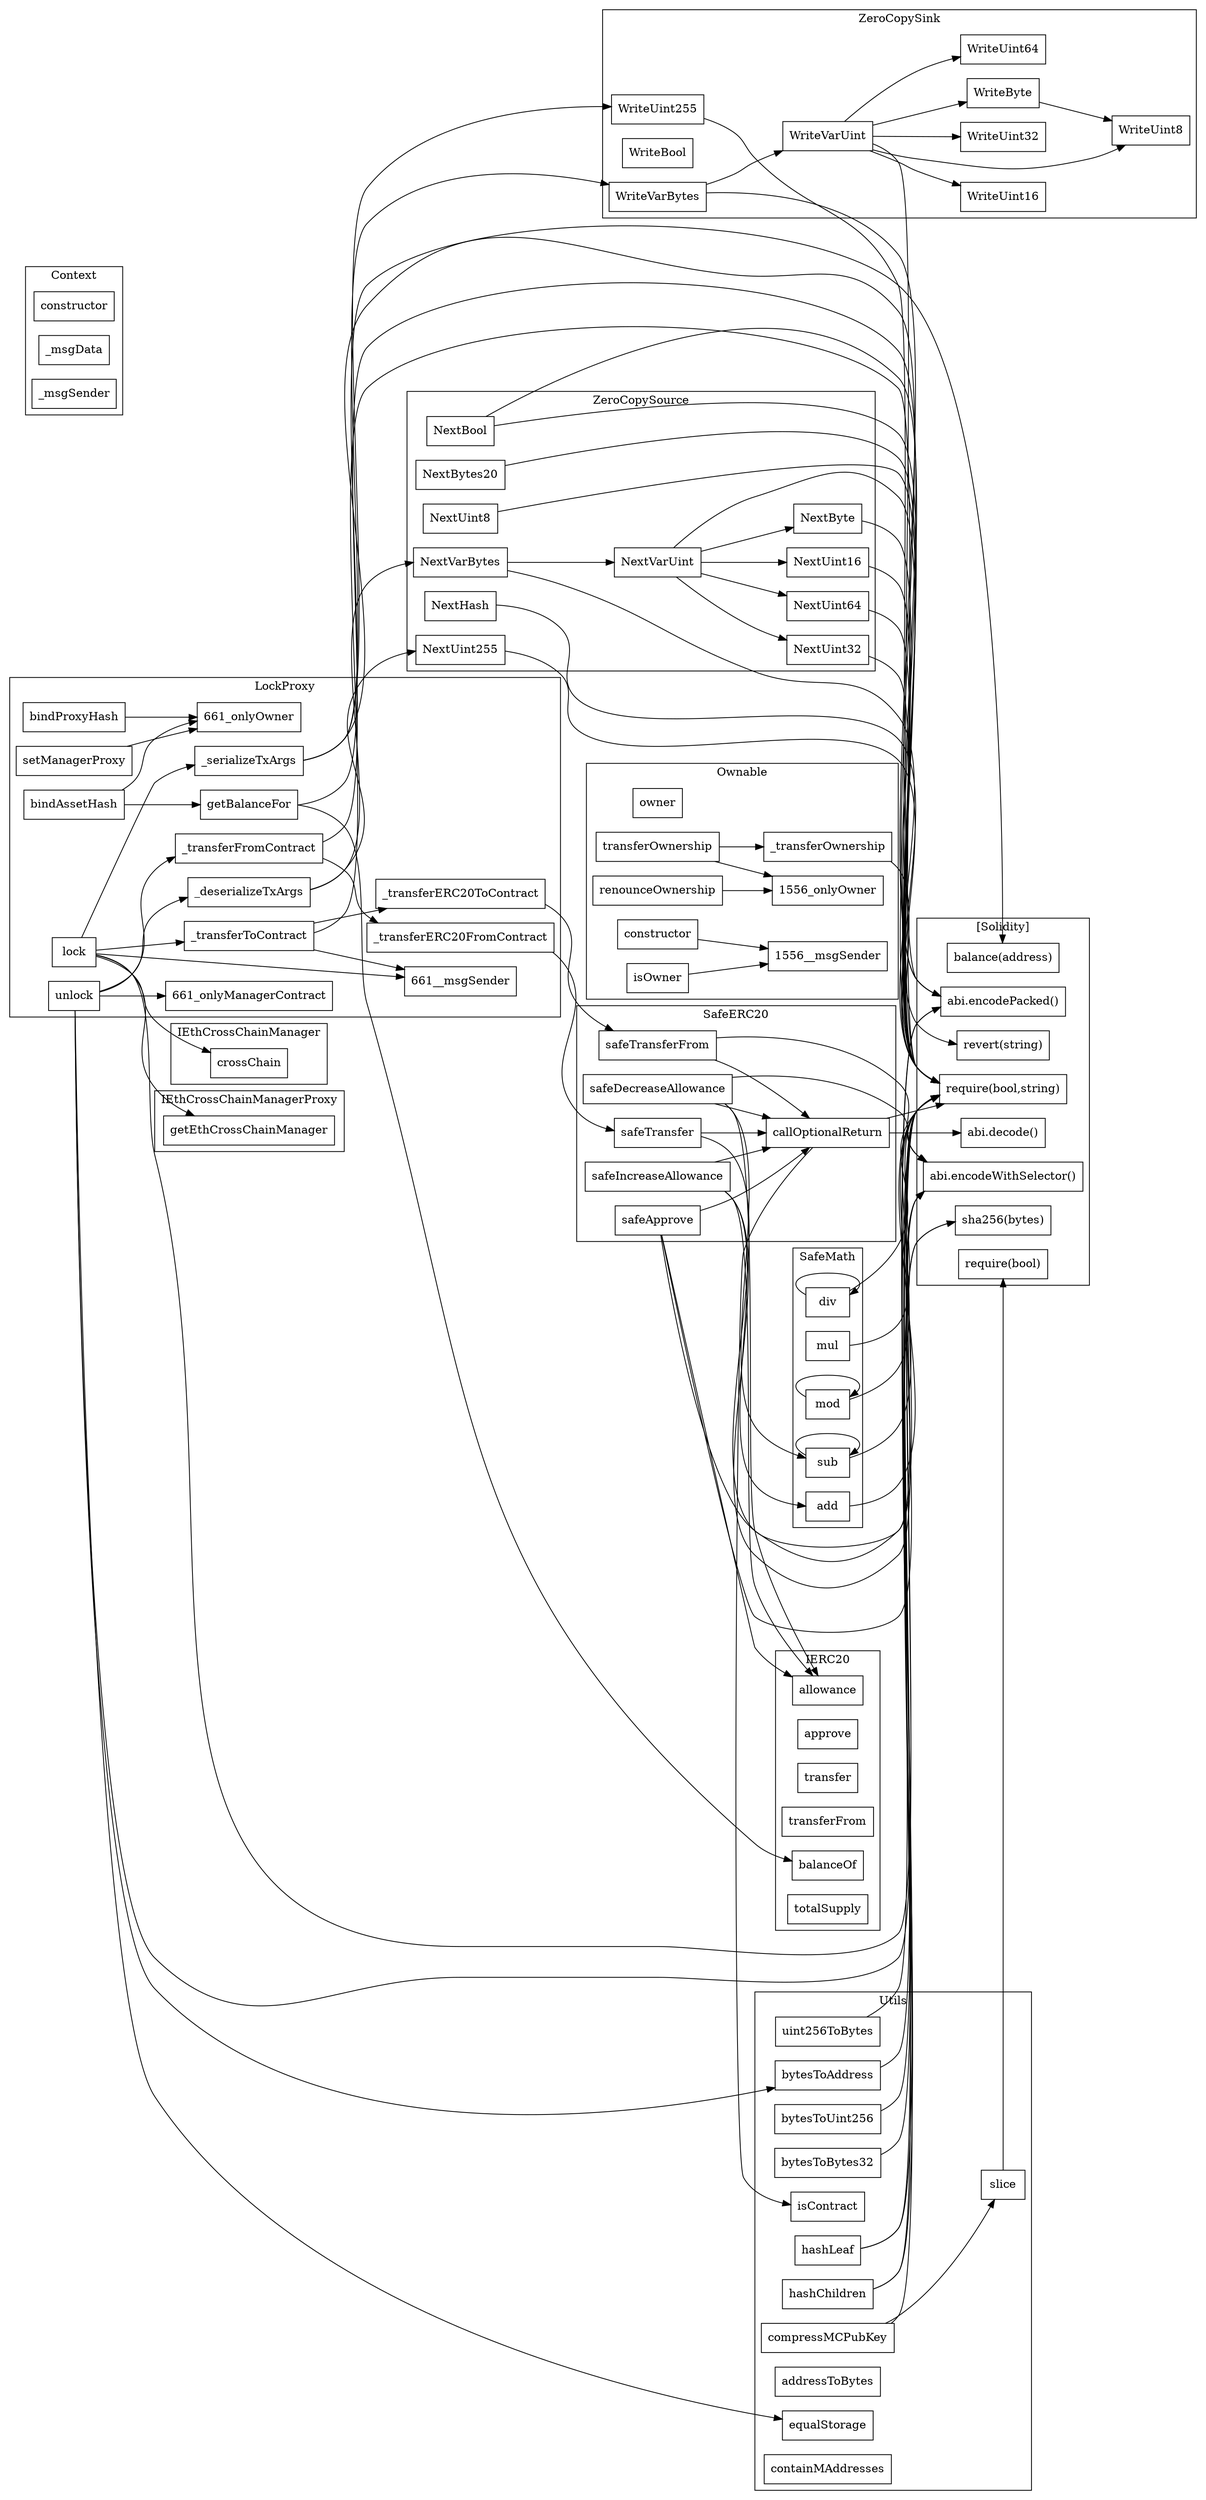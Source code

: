 strict digraph {
rankdir="LR"
node [shape=box]
subgraph cluster_2305_SafeMath {
label = "SafeMath"
"2305_sub" [label="sub"]
"2305_div" [label="div"]
"2305_mul" [label="mul"]
"2305_mod" [label="mod"]
"2305_add" [label="add"]
"2305_div" -> "2305_div"
"2305_sub" -> "2305_sub"
"2305_mod" -> "2305_mod"
}subgraph cluster_677_IEthCrossChainManager {
label = "IEthCrossChainManager"
"677_crossChain" [label="crossChain"]
}subgraph cluster_2118_Context {
label = "Context"
"2118_constructor" [label="constructor"]
"2118__msgData" [label="_msgData"]
"2118__msgSender" [label="_msgSender"]
}subgraph cluster_2374_IERC20 {
label = "IERC20"
"2374_balanceOf" [label="balanceOf"]
"2374_approve" [label="approve"]
"2374_transfer" [label="transfer"]
"2374_transferFrom" [label="transferFrom"]
"2374_allowance" [label="allowance"]
"2374_totalSupply" [label="totalSupply"]
}subgraph cluster_2091_Utils {
label = "Utils"
"2091_bytesToAddress" [label="bytesToAddress"]
"2091_isContract" [label="isContract"]
"2091_hashChildren" [label="hashChildren"]
"2091_compressMCPubKey" [label="compressMCPubKey"]
"2091_equalStorage" [label="equalStorage"]
"2091_bytesToBytes32" [label="bytesToBytes32"]
"2091_uint256ToBytes" [label="uint256ToBytes"]
"2091_hashLeaf" [label="hashLeaf"]
"2091_addressToBytes" [label="addressToBytes"]
"2091_slice" [label="slice"]
"2091_bytesToUint256" [label="bytesToUint256"]
"2091_containMAddresses" [label="containMAddresses"]
"2091_compressMCPubKey" -> "2091_slice"
}subgraph cluster_685_IEthCrossChainManagerProxy {
label = "IEthCrossChainManagerProxy"
"685_getEthCrossChainManager" [label="getEthCrossChainManager"]
}subgraph cluster_1773_SafeERC20 {
label = "SafeERC20"
"1773_safeIncreaseAllowance" [label="safeIncreaseAllowance"]
"1773_safeTransfer" [label="safeTransfer"]
"1773_callOptionalReturn" [label="callOptionalReturn"]
"1773_safeDecreaseAllowance" [label="safeDecreaseAllowance"]
"1773_safeTransferFrom" [label="safeTransferFrom"]
"1773_safeApprove" [label="safeApprove"]
"1773_safeDecreaseAllowance" -> "1773_callOptionalReturn"
"1773_safeApprove" -> "1773_callOptionalReturn"
"1773_safeTransfer" -> "1773_callOptionalReturn"
"1773_safeTransferFrom" -> "1773_callOptionalReturn"
"1773_safeIncreaseAllowance" -> "1773_callOptionalReturn"
}subgraph cluster_882_ZeroCopySink {
label = "ZeroCopySink"
"882_WriteVarBytes" [label="WriteVarBytes"]
"882_WriteByte" [label="WriteByte"]
"882_WriteUint64" [label="WriteUint64"]
"882_WriteBool" [label="WriteBool"]
"882_WriteUint16" [label="WriteUint16"]
"882_WriteVarUint" [label="WriteVarUint"]
"882_WriteUint8" [label="WriteUint8"]
"882_WriteUint255" [label="WriteUint255"]
"882_WriteUint32" [label="WriteUint32"]
"882_WriteByte" -> "882_WriteUint8"
"882_WriteVarUint" -> "882_WriteUint16"
"882_WriteVarUint" -> "882_WriteByte"
"882_WriteVarBytes" -> "882_WriteVarUint"
"882_WriteVarUint" -> "882_WriteUint64"
"882_WriteVarUint" -> "882_WriteUint32"
"882_WriteVarUint" -> "882_WriteUint8"
}subgraph cluster_1556_Ownable {
label = "Ownable"
"1556_owner" [label="owner"]
"1556_transferOwnership" [label="transferOwnership"]
"1556_constructor" [label="constructor"]
"1556__transferOwnership" [label="_transferOwnership"]
"1556_renounceOwnership" [label="renounceOwnership"]
"1556_isOwner" [label="isOwner"]
"1556_transferOwnership" -> "1556_onlyOwner"
"1556_constructor" -> "1556__msgSender"
"1556_transferOwnership" -> "1556__transferOwnership"
"1556_isOwner" -> "1556__msgSender"
"1556_renounceOwnership" -> "1556_onlyOwner"
}subgraph cluster_661_LockProxy {
label = "LockProxy"
"661_bindAssetHash" [label="bindAssetHash"]
"661_lock" [label="lock"]
"661_setManagerProxy" [label="setManagerProxy"]
"661__deserializeTxArgs" [label="_deserializeTxArgs"]
"661__transferERC20ToContract" [label="_transferERC20ToContract"]
"661_unlock" [label="unlock"]
"661_getBalanceFor" [label="getBalanceFor"]
"661__transferERC20FromContract" [label="_transferERC20FromContract"]
"661__transferFromContract" [label="_transferFromContract"]
"661_bindProxyHash" [label="bindProxyHash"]
"661__transferToContract" [label="_transferToContract"]
"661__serializeTxArgs" [label="_serializeTxArgs"]
"661_lock" -> "661__msgSender"
"661__transferToContract" -> "661__msgSender"
"661_unlock" -> "661__deserializeTxArgs"
"661_lock" -> "661__serializeTxArgs"
"661__transferToContract" -> "661__transferERC20ToContract"
"661__transferFromContract" -> "661__transferERC20FromContract"
"661_bindAssetHash" -> "661_getBalanceFor"
"661_lock" -> "661__transferToContract"
"661_bindProxyHash" -> "661_onlyOwner"
"661_setManagerProxy" -> "661_onlyOwner"
"661_unlock" -> "661_onlyManagerContract"
"661_unlock" -> "661__transferFromContract"
"661_bindAssetHash" -> "661_onlyOwner"
}subgraph cluster_1438_ZeroCopySource {
label = "ZeroCopySource"
"1438_NextUint64" [label="NextUint64"]
"1438_NextBytes20" [label="NextBytes20"]
"1438_NextUint16" [label="NextUint16"]
"1438_NextUint8" [label="NextUint8"]
"1438_NextByte" [label="NextByte"]
"1438_NextUint32" [label="NextUint32"]
"1438_NextBool" [label="NextBool"]
"1438_NextVarBytes" [label="NextVarBytes"]
"1438_NextHash" [label="NextHash"]
"1438_NextUint255" [label="NextUint255"]
"1438_NextVarUint" [label="NextVarUint"]
"1438_NextVarUint" -> "1438_NextUint16"
"1438_NextVarUint" -> "1438_NextUint64"
"1438_NextVarUint" -> "1438_NextUint32"
"1438_NextVarUint" -> "1438_NextByte"
"1438_NextVarBytes" -> "1438_NextVarUint"
}subgraph cluster_solidity {
label = "[Solidity]"
"sha256(bytes)" 
"revert(string)" 
"balance(address)" 
"abi.encodePacked()" 
"require(bool)" 
"require(bool,string)" 
"abi.encodeWithSelector()" 
"abi.decode()" 
"2091_uint256ToBytes" -> "require(bool,string)"
"1773_safeApprove" -> "require(bool,string)"
"2091_slice" -> "require(bool)"
"1438_NextUint32" -> "require(bool,string)"
"1773_callOptionalReturn" -> "abi.decode()"
"2091_hashLeaf" -> "abi.encodePacked()"
"2091_hashChildren" -> "sha256(bytes)"
"661__transferFromContract" -> "require(bool,string)"
"1438_NextUint255" -> "require(bool,string)"
"2091_bytesToAddress" -> "require(bool,string)"
"2091_bytesToBytes32" -> "require(bool,string)"
"2091_hashLeaf" -> "sha256(bytes)"
"1438_NextBool" -> "revert(string)"
"661__transferToContract" -> "require(bool,string)"
"1438_NextUint64" -> "require(bool,string)"
"1438_NextBytes20" -> "require(bool,string)"
"661__serializeTxArgs" -> "abi.encodePacked()"
"1438_NextBool" -> "require(bool,string)"
"1438_NextUint8" -> "require(bool,string)"
"1438_NextUint16" -> "require(bool,string)"
"1438_NextVarUint" -> "require(bool,string)"
"1773_safeApprove" -> "abi.encodeWithSelector()"
"2305_div" -> "require(bool,string)"
"2305_add" -> "require(bool,string)"
"2091_hashChildren" -> "abi.encodePacked()"
"1556__transferOwnership" -> "require(bool,string)"
"2305_sub" -> "require(bool,string)"
"1773_safeTransfer" -> "abi.encodeWithSelector()"
"1773_safeTransferFrom" -> "abi.encodeWithSelector()"
"1773_safeIncreaseAllowance" -> "abi.encodeWithSelector()"
"2091_bytesToUint256" -> "require(bool,string)"
"661_lock" -> "require(bool,string)"
"2091_compressMCPubKey" -> "require(bool,string)"
"661_unlock" -> "require(bool,string)"
"1438_NextVarBytes" -> "require(bool,string)"
"882_WriteUint255" -> "require(bool,string)"
"1438_NextByte" -> "require(bool,string)"
"882_WriteVarBytes" -> "abi.encodePacked()"
"661_getBalanceFor" -> "balance(address)"
"882_WriteVarUint" -> "abi.encodePacked()"
"1773_safeDecreaseAllowance" -> "abi.encodeWithSelector()"
"1773_callOptionalReturn" -> "require(bool,string)"
"2305_mod" -> "require(bool,string)"
"1438_NextHash" -> "require(bool,string)"
"2305_mul" -> "require(bool,string)"
}"661_lock" -> "685_getEthCrossChainManager"
"661_lock" -> "677_crossChain"
"1773_callOptionalReturn" -> "2091_isContract"
"1773_safeIncreaseAllowance" -> "2305_add"
"661_getBalanceFor" -> "2374_balanceOf"
"661__serializeTxArgs" -> "882_WriteVarBytes"
"1773_safeDecreaseAllowance" -> "2374_allowance"
"1773_safeApprove" -> "2374_allowance"
"661__deserializeTxArgs" -> "1438_NextVarBytes"
"661__serializeTxArgs" -> "882_WriteUint255"
"661_unlock" -> "2091_bytesToAddress"
"661_unlock" -> "2091_equalStorage"
"1773_safeDecreaseAllowance" -> "2305_sub"
"661__transferERC20FromContract" -> "1773_safeTransfer"
"661__transferERC20ToContract" -> "1773_safeTransferFrom"
"1773_safeIncreaseAllowance" -> "2374_allowance"
"661__deserializeTxArgs" -> "1438_NextUint255"
}